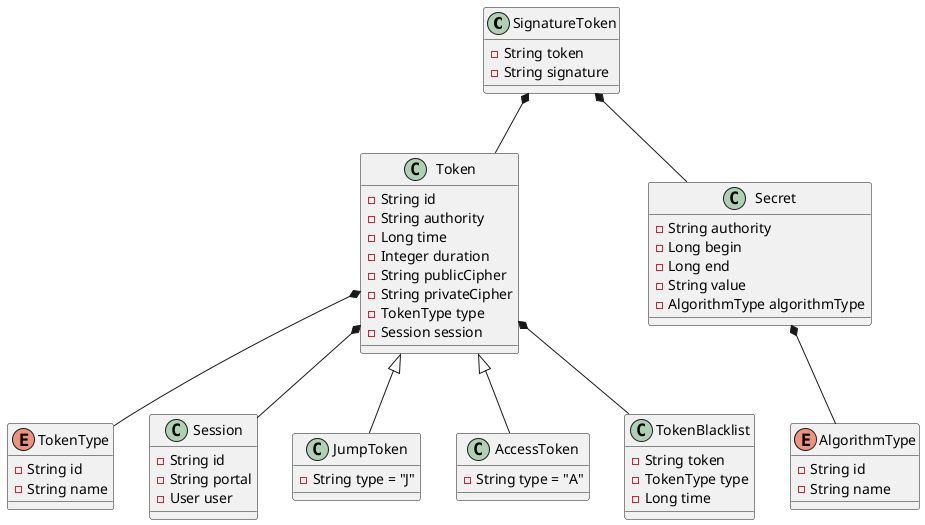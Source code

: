 @startuml class-session

class SignatureToken {
    - String token
    - String signature
}

class Token {
    - String id
    - String authority
    - Long time
    - Integer duration
    - String publicCipher
    - String privateCipher
    - TokenType type
    - Session session
}

SignatureToken *-- Token

class Secret {
    - String authority
    - Long begin
    - Long end
    - String value
    - AlgorithmType algorithmType
}

enum AlgorithmType {
    - String id
    - String name
}


Secret *-- AlgorithmType
SignatureToken *-- Secret

enum TokenType {
    - String id
    - String name
}

Token *-- TokenType

class Session {
    - String id
    - String portal
    - User user
}

Token *-- Session

class JumpToken {
    - String type = "J"
}

class AccessToken {
    - String type = "A"
}

Token <|-- JumpToken
Token <|-- AccessToken

class TokenBlacklist {
    - String token
    - TokenType type
    - Long time
}

Token *-- TokenBlacklist

@enduml